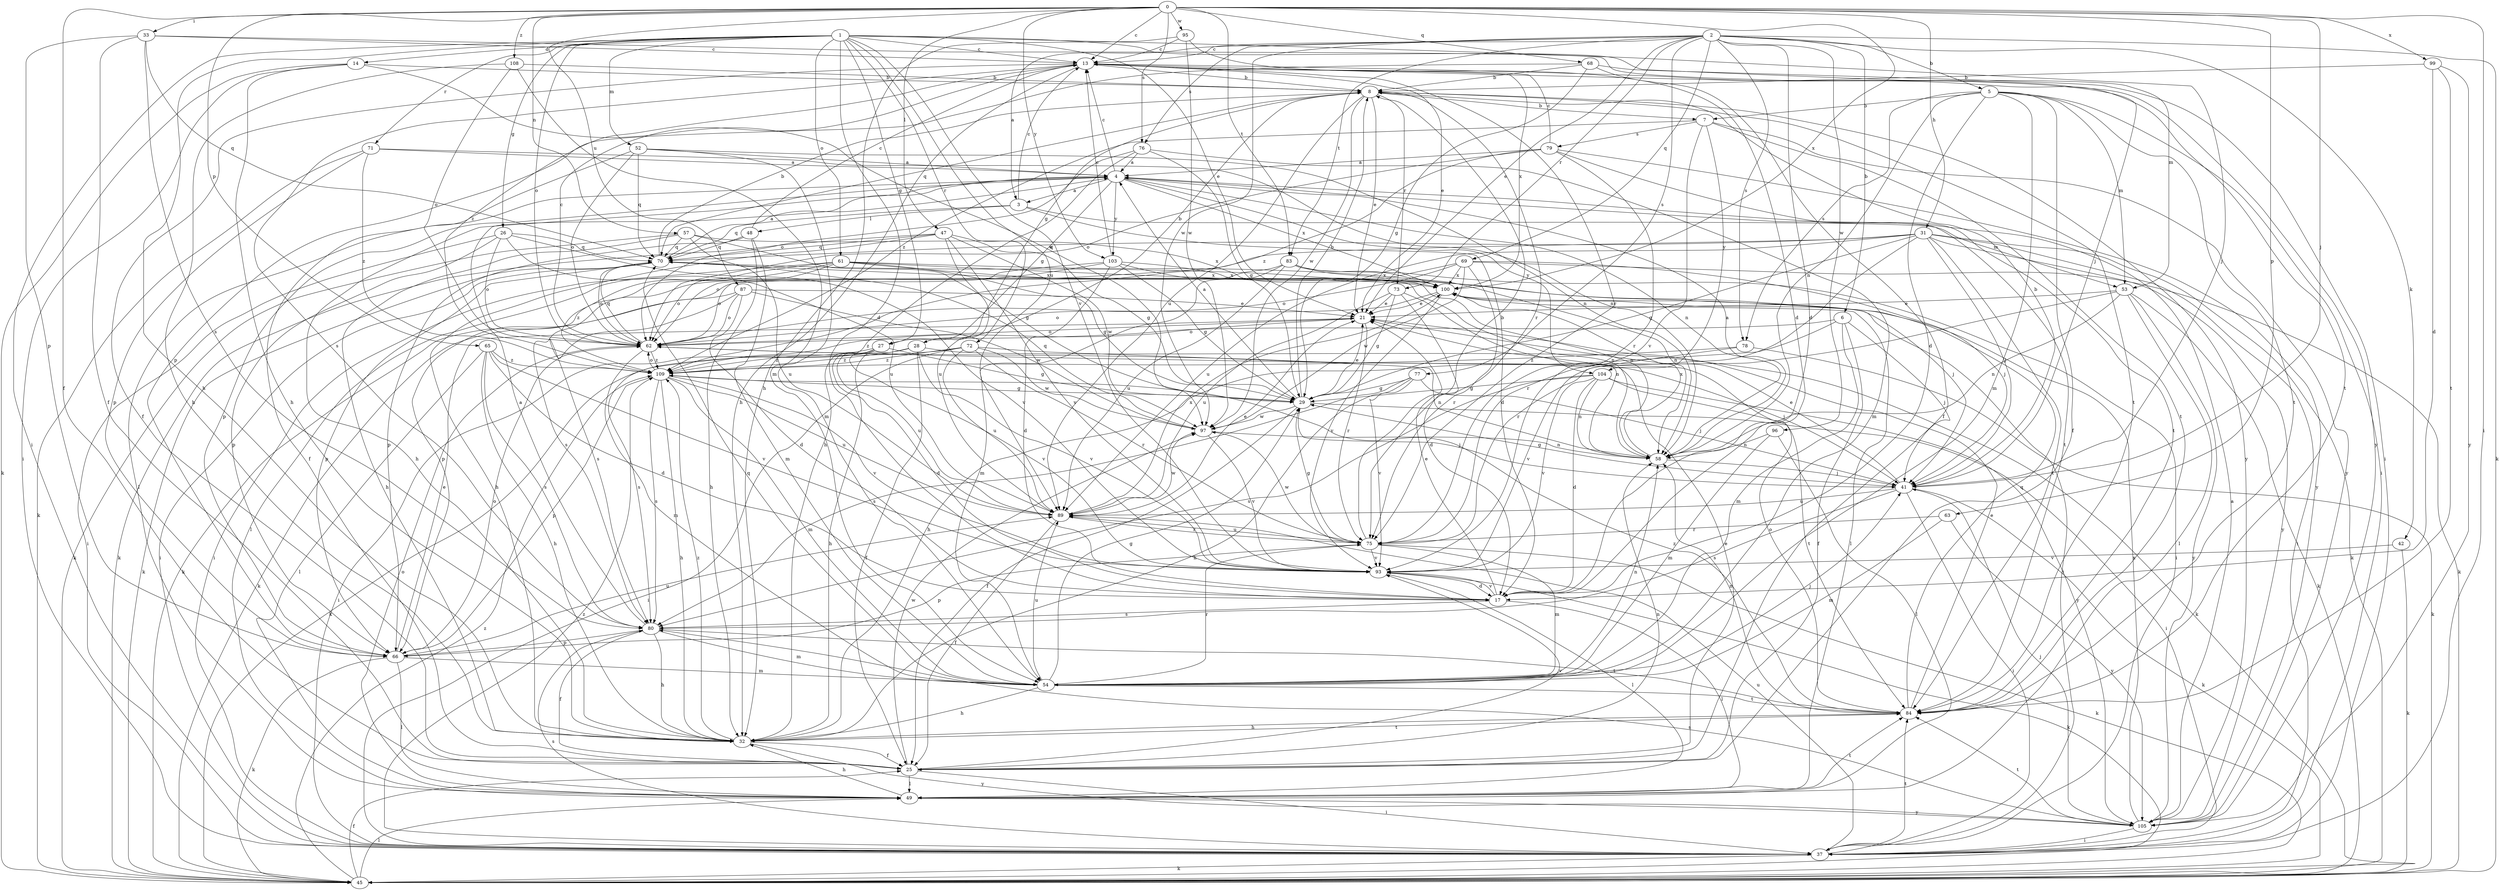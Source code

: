 strict digraph  {
0;
1;
2;
3;
4;
5;
6;
7;
8;
13;
14;
17;
21;
25;
26;
27;
28;
29;
31;
32;
33;
37;
41;
42;
45;
47;
48;
49;
52;
53;
54;
57;
58;
61;
62;
63;
65;
66;
68;
69;
70;
71;
72;
73;
75;
76;
77;
78;
79;
80;
83;
84;
87;
89;
93;
95;
96;
97;
99;
100;
103;
104;
105;
108;
109;
0 -> 13  [label=c];
0 -> 25  [label=f];
0 -> 31  [label=h];
0 -> 33  [label=i];
0 -> 37  [label=i];
0 -> 41  [label=j];
0 -> 47  [label=l];
0 -> 57  [label=n];
0 -> 63  [label=p];
0 -> 65  [label=p];
0 -> 68  [label=q];
0 -> 76  [label=s];
0 -> 83  [label=t];
0 -> 87  [label=u];
0 -> 95  [label=w];
0 -> 99  [label=x];
0 -> 100  [label=x];
0 -> 103  [label=y];
0 -> 108  [label=z];
1 -> 13  [label=c];
1 -> 14  [label=d];
1 -> 17  [label=d];
1 -> 21  [label=e];
1 -> 26  [label=g];
1 -> 27  [label=g];
1 -> 32  [label=h];
1 -> 37  [label=i];
1 -> 41  [label=j];
1 -> 52  [label=m];
1 -> 53  [label=m];
1 -> 61  [label=o];
1 -> 62  [label=o];
1 -> 71  [label=r];
1 -> 72  [label=r];
1 -> 89  [label=u];
1 -> 93  [label=v];
2 -> 3  [label=a];
2 -> 5  [label=b];
2 -> 6  [label=b];
2 -> 13  [label=c];
2 -> 17  [label=d];
2 -> 21  [label=e];
2 -> 42  [label=k];
2 -> 45  [label=k];
2 -> 69  [label=q];
2 -> 73  [label=r];
2 -> 76  [label=s];
2 -> 77  [label=s];
2 -> 78  [label=s];
2 -> 83  [label=t];
2 -> 96  [label=w];
2 -> 97  [label=w];
3 -> 13  [label=c];
3 -> 17  [label=d];
3 -> 48  [label=l];
3 -> 53  [label=m];
3 -> 70  [label=q];
4 -> 3  [label=a];
4 -> 13  [label=c];
4 -> 27  [label=g];
4 -> 32  [label=h];
4 -> 49  [label=l];
4 -> 58  [label=n];
4 -> 66  [label=p];
4 -> 84  [label=t];
4 -> 100  [label=x];
4 -> 103  [label=y];
4 -> 104  [label=y];
5 -> 7  [label=b];
5 -> 17  [label=d];
5 -> 25  [label=f];
5 -> 37  [label=i];
5 -> 53  [label=m];
5 -> 54  [label=m];
5 -> 58  [label=n];
5 -> 78  [label=s];
5 -> 84  [label=t];
6 -> 25  [label=f];
6 -> 32  [label=h];
6 -> 41  [label=j];
6 -> 54  [label=m];
6 -> 62  [label=o];
7 -> 79  [label=s];
7 -> 84  [label=t];
7 -> 93  [label=v];
7 -> 104  [label=y];
7 -> 105  [label=y];
7 -> 109  [label=z];
8 -> 7  [label=b];
8 -> 21  [label=e];
8 -> 28  [label=g];
8 -> 70  [label=q];
8 -> 73  [label=r];
8 -> 75  [label=r];
8 -> 84  [label=t];
8 -> 89  [label=u];
8 -> 97  [label=w];
8 -> 105  [label=y];
13 -> 8  [label=b];
13 -> 21  [label=e];
13 -> 25  [label=f];
13 -> 32  [label=h];
13 -> 75  [label=r];
13 -> 80  [label=s];
13 -> 84  [label=t];
13 -> 100  [label=x];
13 -> 105  [label=y];
13 -> 109  [label=z];
14 -> 8  [label=b];
14 -> 32  [label=h];
14 -> 37  [label=i];
14 -> 45  [label=k];
14 -> 97  [label=w];
17 -> 21  [label=e];
17 -> 49  [label=l];
17 -> 80  [label=s];
17 -> 93  [label=v];
21 -> 62  [label=o];
21 -> 75  [label=r];
21 -> 109  [label=z];
25 -> 21  [label=e];
25 -> 37  [label=i];
25 -> 49  [label=l];
25 -> 58  [label=n];
25 -> 93  [label=v];
25 -> 97  [label=w];
26 -> 37  [label=i];
26 -> 62  [label=o];
26 -> 66  [label=p];
26 -> 70  [label=q];
26 -> 89  [label=u];
26 -> 93  [label=v];
27 -> 17  [label=d];
27 -> 29  [label=g];
27 -> 37  [label=i];
27 -> 80  [label=s];
27 -> 89  [label=u];
27 -> 93  [label=v];
27 -> 109  [label=z];
28 -> 8  [label=b];
28 -> 25  [label=f];
28 -> 32  [label=h];
28 -> 45  [label=k];
28 -> 93  [label=v];
28 -> 109  [label=z];
29 -> 4  [label=a];
29 -> 8  [label=b];
29 -> 21  [label=e];
29 -> 25  [label=f];
29 -> 37  [label=i];
29 -> 41  [label=j];
29 -> 97  [label=w];
31 -> 29  [label=g];
31 -> 37  [label=i];
31 -> 41  [label=j];
31 -> 45  [label=k];
31 -> 62  [label=o];
31 -> 70  [label=q];
31 -> 75  [label=r];
31 -> 84  [label=t];
31 -> 89  [label=u];
31 -> 105  [label=y];
32 -> 25  [label=f];
32 -> 84  [label=t];
32 -> 105  [label=y];
32 -> 109  [label=z];
33 -> 13  [label=c];
33 -> 25  [label=f];
33 -> 41  [label=j];
33 -> 66  [label=p];
33 -> 70  [label=q];
33 -> 80  [label=s];
37 -> 45  [label=k];
37 -> 80  [label=s];
37 -> 84  [label=t];
37 -> 89  [label=u];
37 -> 109  [label=z];
41 -> 8  [label=b];
41 -> 21  [label=e];
41 -> 29  [label=g];
41 -> 37  [label=i];
41 -> 45  [label=k];
41 -> 80  [label=s];
41 -> 89  [label=u];
42 -> 45  [label=k];
42 -> 93  [label=v];
45 -> 25  [label=f];
45 -> 49  [label=l];
45 -> 109  [label=z];
47 -> 29  [label=g];
47 -> 32  [label=h];
47 -> 45  [label=k];
47 -> 70  [label=q];
47 -> 89  [label=u];
47 -> 93  [label=v];
47 -> 97  [label=w];
48 -> 13  [label=c];
48 -> 32  [label=h];
48 -> 54  [label=m];
48 -> 66  [label=p];
48 -> 70  [label=q];
49 -> 32  [label=h];
49 -> 62  [label=o];
49 -> 84  [label=t];
49 -> 105  [label=y];
52 -> 4  [label=a];
52 -> 25  [label=f];
52 -> 54  [label=m];
52 -> 58  [label=n];
52 -> 62  [label=o];
52 -> 70  [label=q];
53 -> 21  [label=e];
53 -> 45  [label=k];
53 -> 49  [label=l];
53 -> 58  [label=n];
53 -> 75  [label=r];
53 -> 105  [label=y];
54 -> 29  [label=g];
54 -> 32  [label=h];
54 -> 41  [label=j];
54 -> 58  [label=n];
54 -> 70  [label=q];
54 -> 75  [label=r];
54 -> 84  [label=t];
54 -> 89  [label=u];
57 -> 29  [label=g];
57 -> 32  [label=h];
57 -> 45  [label=k];
57 -> 70  [label=q];
57 -> 89  [label=u];
57 -> 100  [label=x];
58 -> 4  [label=a];
58 -> 41  [label=j];
58 -> 100  [label=x];
61 -> 29  [label=g];
61 -> 37  [label=i];
61 -> 41  [label=j];
61 -> 49  [label=l];
61 -> 58  [label=n];
61 -> 62  [label=o];
61 -> 100  [label=x];
61 -> 109  [label=z];
62 -> 13  [label=c];
62 -> 41  [label=j];
62 -> 54  [label=m];
62 -> 70  [label=q];
62 -> 109  [label=z];
63 -> 54  [label=m];
63 -> 75  [label=r];
63 -> 105  [label=y];
65 -> 17  [label=d];
65 -> 32  [label=h];
65 -> 49  [label=l];
65 -> 80  [label=s];
65 -> 93  [label=v];
65 -> 109  [label=z];
66 -> 21  [label=e];
66 -> 45  [label=k];
66 -> 49  [label=l];
66 -> 54  [label=m];
66 -> 62  [label=o];
66 -> 89  [label=u];
68 -> 8  [label=b];
68 -> 25  [label=f];
68 -> 29  [label=g];
68 -> 37  [label=i];
68 -> 66  [label=p];
69 -> 41  [label=j];
69 -> 45  [label=k];
69 -> 62  [label=o];
69 -> 66  [label=p];
69 -> 75  [label=r];
69 -> 97  [label=w];
69 -> 100  [label=x];
70 -> 4  [label=a];
70 -> 8  [label=b];
70 -> 37  [label=i];
70 -> 45  [label=k];
70 -> 62  [label=o];
70 -> 66  [label=p];
70 -> 100  [label=x];
71 -> 4  [label=a];
71 -> 45  [label=k];
71 -> 58  [label=n];
71 -> 66  [label=p];
71 -> 109  [label=z];
72 -> 37  [label=i];
72 -> 45  [label=k];
72 -> 58  [label=n];
72 -> 75  [label=r];
72 -> 89  [label=u];
72 -> 97  [label=w];
72 -> 109  [label=z];
73 -> 17  [label=d];
73 -> 21  [label=e];
73 -> 29  [label=g];
73 -> 58  [label=n];
73 -> 89  [label=u];
75 -> 8  [label=b];
75 -> 29  [label=g];
75 -> 45  [label=k];
75 -> 54  [label=m];
75 -> 66  [label=p];
75 -> 89  [label=u];
75 -> 93  [label=v];
75 -> 97  [label=w];
76 -> 4  [label=a];
76 -> 29  [label=g];
76 -> 32  [label=h];
76 -> 54  [label=m];
76 -> 62  [label=o];
77 -> 29  [label=g];
77 -> 32  [label=h];
77 -> 41  [label=j];
77 -> 80  [label=s];
77 -> 93  [label=v];
78 -> 45  [label=k];
78 -> 93  [label=v];
78 -> 109  [label=z];
79 -> 4  [label=a];
79 -> 13  [label=c];
79 -> 62  [label=o];
79 -> 75  [label=r];
79 -> 84  [label=t];
79 -> 105  [label=y];
79 -> 109  [label=z];
80 -> 4  [label=a];
80 -> 25  [label=f];
80 -> 32  [label=h];
80 -> 54  [label=m];
80 -> 66  [label=p];
80 -> 84  [label=t];
83 -> 37  [label=i];
83 -> 54  [label=m];
83 -> 58  [label=n];
83 -> 62  [label=o];
83 -> 89  [label=u];
83 -> 100  [label=x];
84 -> 21  [label=e];
84 -> 32  [label=h];
84 -> 58  [label=n];
84 -> 62  [label=o];
84 -> 70  [label=q];
84 -> 109  [label=z];
87 -> 17  [label=d];
87 -> 21  [label=e];
87 -> 45  [label=k];
87 -> 62  [label=o];
87 -> 80  [label=s];
87 -> 97  [label=w];
89 -> 21  [label=e];
89 -> 25  [label=f];
89 -> 75  [label=r];
89 -> 97  [label=w];
89 -> 100  [label=x];
93 -> 17  [label=d];
93 -> 45  [label=k];
93 -> 49  [label=l];
95 -> 13  [label=c];
95 -> 17  [label=d];
95 -> 32  [label=h];
95 -> 97  [label=w];
96 -> 49  [label=l];
96 -> 54  [label=m];
96 -> 58  [label=n];
97 -> 58  [label=n];
97 -> 70  [label=q];
97 -> 93  [label=v];
99 -> 8  [label=b];
99 -> 17  [label=d];
99 -> 84  [label=t];
99 -> 105  [label=y];
100 -> 21  [label=e];
100 -> 37  [label=i];
100 -> 49  [label=l];
100 -> 62  [label=o];
100 -> 93  [label=v];
103 -> 13  [label=c];
103 -> 17  [label=d];
103 -> 29  [label=g];
103 -> 45  [label=k];
103 -> 58  [label=n];
103 -> 80  [label=s];
103 -> 100  [label=x];
104 -> 17  [label=d];
104 -> 29  [label=g];
104 -> 58  [label=n];
104 -> 80  [label=s];
104 -> 84  [label=t];
104 -> 93  [label=v];
104 -> 105  [label=y];
105 -> 4  [label=a];
105 -> 37  [label=i];
105 -> 41  [label=j];
105 -> 80  [label=s];
105 -> 84  [label=t];
105 -> 100  [label=x];
108 -> 8  [label=b];
108 -> 32  [label=h];
108 -> 54  [label=m];
108 -> 62  [label=o];
109 -> 29  [label=g];
109 -> 32  [label=h];
109 -> 54  [label=m];
109 -> 62  [label=o];
109 -> 66  [label=p];
109 -> 80  [label=s];
109 -> 89  [label=u];
109 -> 93  [label=v];
}
